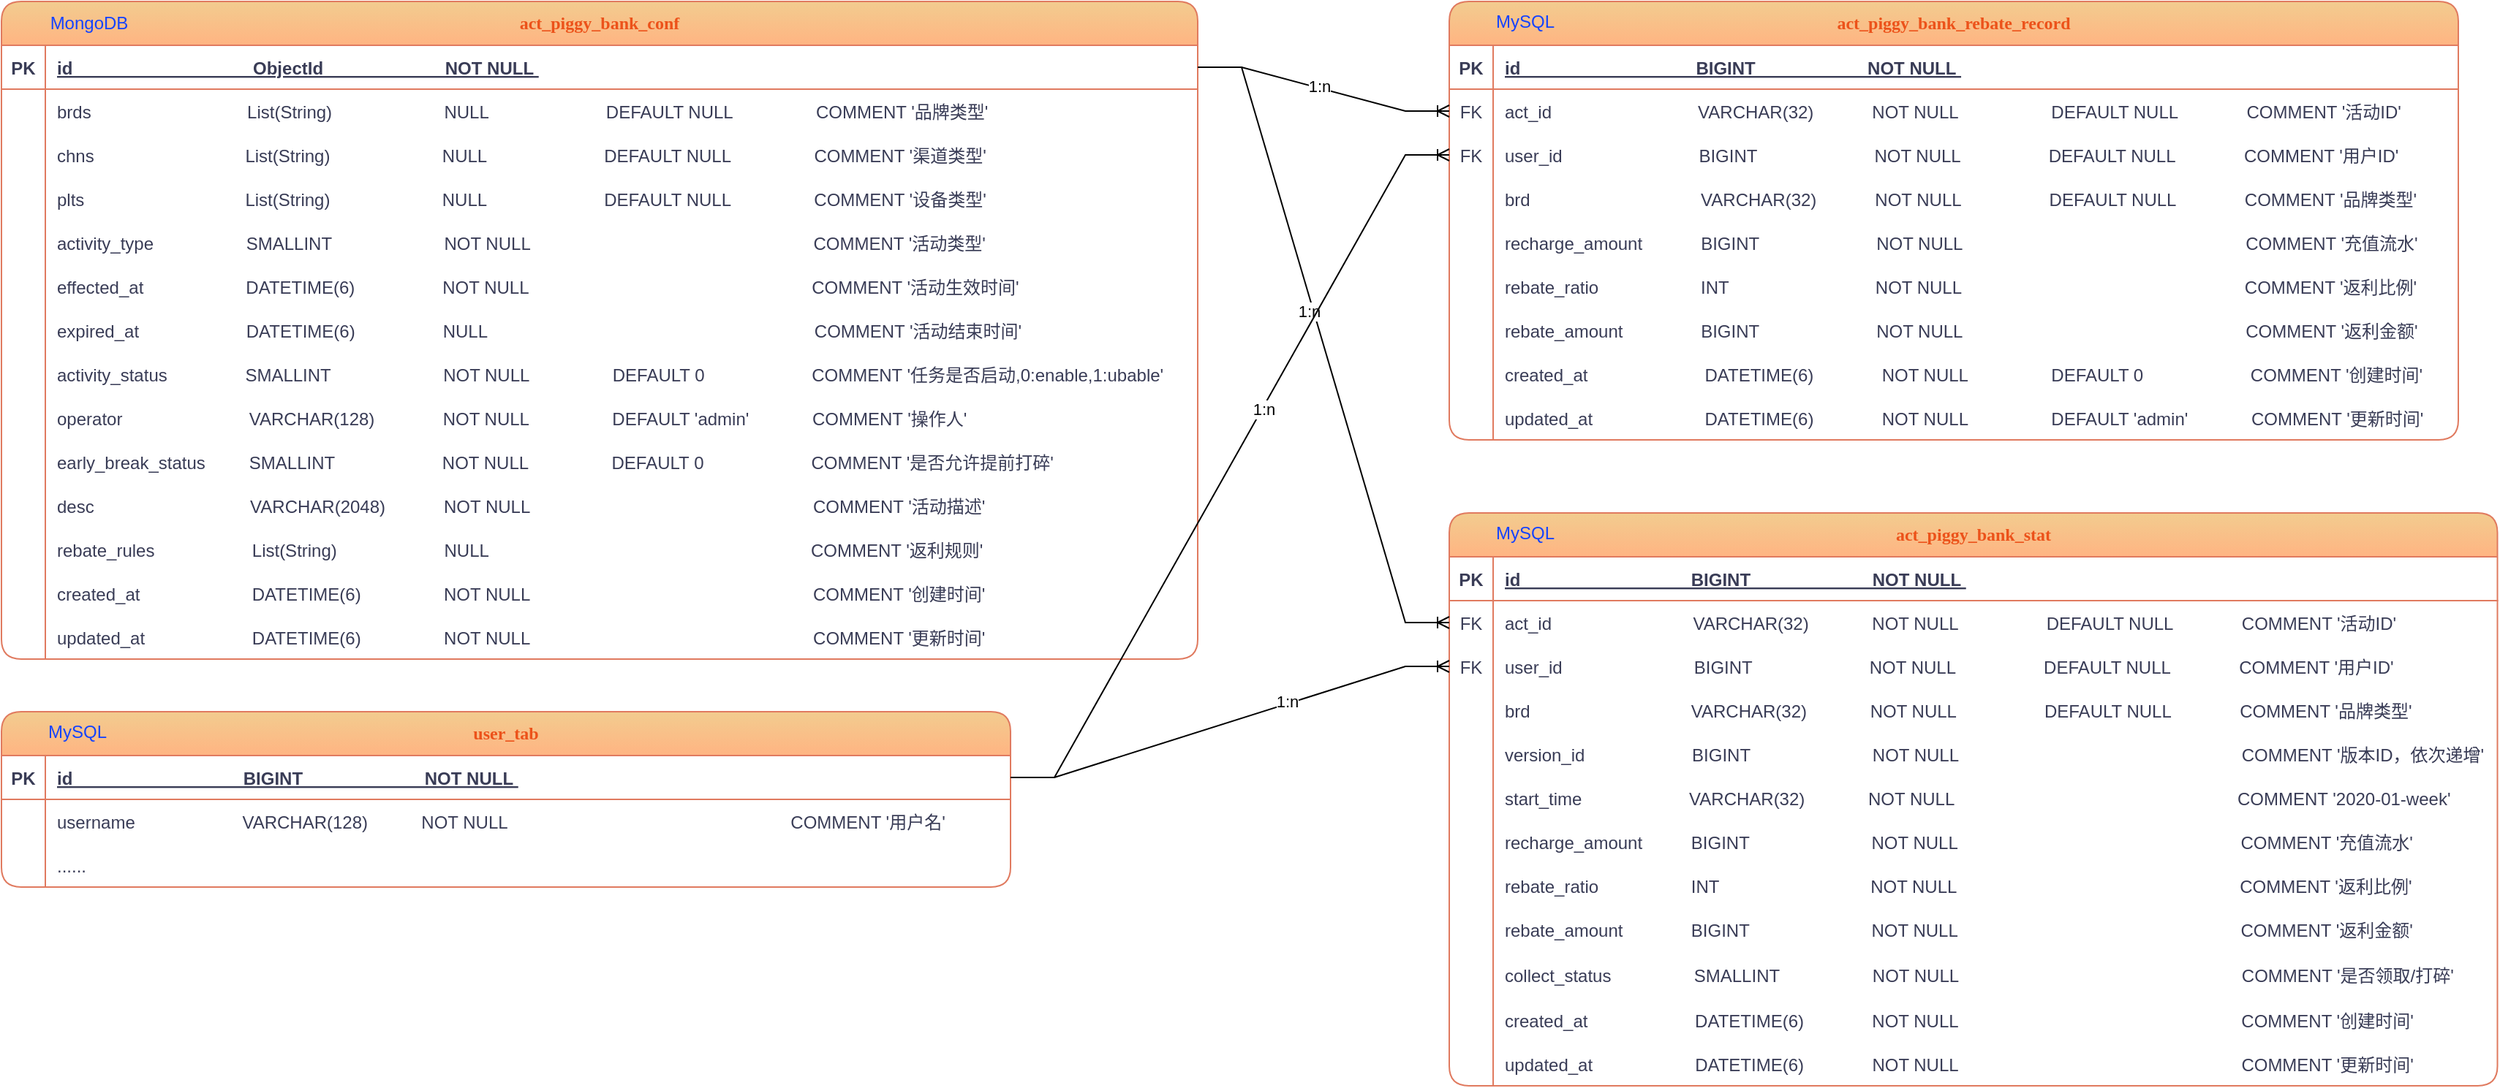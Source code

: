 <mxfile version="20.8.24" type="github">
  <diagram id="R2lEEEUBdFMjLlhIrx00" name="存钱罐">
    <mxGraphModel dx="2239" dy="830" grid="0" gridSize="10" guides="1" tooltips="1" connect="1" arrows="1" fold="1" page="0" pageScale="1" pageWidth="850" pageHeight="1100" background="none" math="0" shadow="0" extFonts="Permanent Marker^https://fonts.googleapis.com/css?family=Permanent+Marker">
      <root>
        <mxCell id="0" />
        <mxCell id="1" parent="0" />
        <mxCell id="SjY3Bs3HchpYrkcp5Yg5-16" value="" style="shape=partialRectangle;overflow=hidden;connectable=0;fillColor=none;top=0;left=0;bottom=0;right=0;rounded=1;labelBackgroundColor=none;strokeColor=#E07A5F;fontColor=#393C56;" parent="1" vertex="1">
          <mxGeometry x="533" y="190" width="30" height="30" as="geometry">
            <mxRectangle width="30" height="30" as="alternateBounds" />
          </mxGeometry>
        </mxCell>
        <mxCell id="SjY3Bs3HchpYrkcp5Yg5-17" value="" style="shape=partialRectangle;overflow=hidden;connectable=0;fillColor=none;top=0;left=0;bottom=0;right=0;rounded=1;labelBackgroundColor=none;strokeColor=#E07A5F;fontColor=#393C56;" parent="1" vertex="1">
          <mxGeometry x="533" y="220" width="30" height="30" as="geometry">
            <mxRectangle width="30" height="30" as="alternateBounds" />
          </mxGeometry>
        </mxCell>
        <mxCell id="SjY3Bs3HchpYrkcp5Yg5-18" value="" style="shape=partialRectangle;overflow=hidden;connectable=0;fillColor=none;top=0;left=0;bottom=0;right=0;rounded=1;labelBackgroundColor=none;strokeColor=#E07A5F;fontColor=#393C56;" parent="1" vertex="1">
          <mxGeometry x="533" y="250" width="30" height="30" as="geometry">
            <mxRectangle width="30" height="30" as="alternateBounds" />
          </mxGeometry>
        </mxCell>
        <mxCell id="SjY3Bs3HchpYrkcp5Yg5-19" value="" style="shape=partialRectangle;overflow=hidden;connectable=0;fillColor=none;top=0;left=0;bottom=0;right=0;rounded=1;labelBackgroundColor=none;strokeColor=#E07A5F;fontColor=#393C56;" parent="1" vertex="1">
          <mxGeometry x="533" y="280" width="30" height="30" as="geometry">
            <mxRectangle width="30" height="30" as="alternateBounds" />
          </mxGeometry>
        </mxCell>
        <mxCell id="SjY3Bs3HchpYrkcp5Yg5-20" value="" style="shape=partialRectangle;overflow=hidden;connectable=0;fillColor=none;top=0;left=0;bottom=0;right=0;rounded=1;labelBackgroundColor=none;strokeColor=#E07A5F;fontColor=#393C56;" parent="1" vertex="1">
          <mxGeometry x="533" y="310" width="30" height="30" as="geometry">
            <mxRectangle width="30" height="30" as="alternateBounds" />
          </mxGeometry>
        </mxCell>
        <mxCell id="SjY3Bs3HchpYrkcp5Yg5-22" value="act_piggy_bank_conf" style="shape=table;startSize=30;container=1;collapsible=1;childLayout=tableLayout;fixedRows=1;rowLines=0;fontStyle=1;align=center;resizeLast=1;fontColor=#EC521A;whiteSpace=wrap;swimlaneFillColor=default;labelBorderColor=none;labelBackgroundColor=none;rounded=1;fontFamily=Lucida Console;fillColor=#F2CC8F;shadow=0;strokeColor=#E07A5F;gradientColor=#FFB482;" parent="1" vertex="1">
          <mxGeometry x="-90" y="120" width="818" height="450" as="geometry" />
        </mxCell>
        <mxCell id="SjY3Bs3HchpYrkcp5Yg5-23" value="" style="shape=partialRectangle;collapsible=0;dropTarget=0;pointerEvents=0;fillColor=none;points=[[0,0.5],[1,0.5]];portConstraint=eastwest;top=0;left=0;right=0;bottom=1;rounded=1;labelBackgroundColor=none;strokeColor=#E07A5F;fontColor=#393C56;" parent="SjY3Bs3HchpYrkcp5Yg5-22" vertex="1">
          <mxGeometry y="30" width="818" height="30" as="geometry" />
        </mxCell>
        <mxCell id="SjY3Bs3HchpYrkcp5Yg5-24" value="PK" style="shape=partialRectangle;overflow=hidden;connectable=0;fillColor=none;top=0;left=0;bottom=0;right=0;fontStyle=1;rounded=1;labelBackgroundColor=none;strokeColor=#E07A5F;fontColor=#393C56;" parent="SjY3Bs3HchpYrkcp5Yg5-23" vertex="1">
          <mxGeometry width="30" height="30" as="geometry">
            <mxRectangle width="30" height="30" as="alternateBounds" />
          </mxGeometry>
        </mxCell>
        <mxCell id="SjY3Bs3HchpYrkcp5Yg5-25" value="id                                     ObjectId                         NOT NULL " style="shape=partialRectangle;overflow=hidden;connectable=0;fillColor=none;top=0;left=0;bottom=0;right=0;align=left;spacingLeft=6;fontStyle=5;fontColor=#393C56;labelBackgroundColor=none;rounded=1;strokeColor=#E07A5F;" parent="SjY3Bs3HchpYrkcp5Yg5-23" vertex="1">
          <mxGeometry x="30" width="788" height="30" as="geometry">
            <mxRectangle width="788" height="30" as="alternateBounds" />
          </mxGeometry>
        </mxCell>
        <mxCell id="SjY3Bs3HchpYrkcp5Yg5-26" value="" style="shape=partialRectangle;collapsible=0;dropTarget=0;pointerEvents=0;fillColor=none;points=[[0,0.5],[1,0.5]];portConstraint=eastwest;top=0;left=0;right=0;bottom=0;rounded=1;labelBackgroundColor=none;strokeColor=#E07A5F;fontColor=#393C56;" parent="SjY3Bs3HchpYrkcp5Yg5-22" vertex="1">
          <mxGeometry y="60" width="818" height="30" as="geometry" />
        </mxCell>
        <mxCell id="SjY3Bs3HchpYrkcp5Yg5-27" value="" style="shape=partialRectangle;overflow=hidden;connectable=0;fillColor=none;top=0;left=0;bottom=0;right=0;rounded=1;labelBackgroundColor=none;strokeColor=#E07A5F;fontColor=#393C56;" parent="SjY3Bs3HchpYrkcp5Yg5-26" vertex="1">
          <mxGeometry width="30" height="30" as="geometry">
            <mxRectangle width="30" height="30" as="alternateBounds" />
          </mxGeometry>
        </mxCell>
        <mxCell id="SjY3Bs3HchpYrkcp5Yg5-28" value="brds                                List(String)                       NULL                        DEFAULT NULL                 COMMENT &#39;品牌类型&#39;" style="shape=partialRectangle;overflow=hidden;connectable=0;fillColor=none;top=0;left=0;bottom=0;right=0;align=left;spacingLeft=6;strokeColor=#E07A5F;rounded=1;labelBackgroundColor=none;fontColor=#393C56;" parent="SjY3Bs3HchpYrkcp5Yg5-26" vertex="1">
          <mxGeometry x="30" width="788" height="30" as="geometry">
            <mxRectangle width="788" height="30" as="alternateBounds" />
          </mxGeometry>
        </mxCell>
        <mxCell id="SjY3Bs3HchpYrkcp5Yg5-29" value="" style="shape=partialRectangle;collapsible=0;dropTarget=0;pointerEvents=0;fillColor=none;points=[[0,0.5],[1,0.5]];portConstraint=eastwest;top=0;left=0;right=0;bottom=0;rounded=1;labelBackgroundColor=none;strokeColor=#E07A5F;fontColor=#393C56;" parent="SjY3Bs3HchpYrkcp5Yg5-22" vertex="1">
          <mxGeometry y="90" width="818" height="30" as="geometry" />
        </mxCell>
        <mxCell id="SjY3Bs3HchpYrkcp5Yg5-30" value="" style="shape=partialRectangle;overflow=hidden;connectable=0;fillColor=none;top=0;left=0;bottom=0;right=0;rounded=1;labelBackgroundColor=none;strokeColor=#E07A5F;fontColor=#393C56;" parent="SjY3Bs3HchpYrkcp5Yg5-29" vertex="1">
          <mxGeometry width="30" height="30" as="geometry">
            <mxRectangle width="30" height="30" as="alternateBounds" />
          </mxGeometry>
        </mxCell>
        <mxCell id="SjY3Bs3HchpYrkcp5Yg5-31" value="chns                               List(String)                       NULL                        DEFAULT NULL                 COMMENT &#39;渠道类型&#39;" style="shape=partialRectangle;overflow=hidden;connectable=0;fillColor=none;top=0;left=0;bottom=0;right=0;align=left;spacingLeft=6;strokeColor=#E07A5F;rounded=1;labelBackgroundColor=none;fontColor=#393C56;" parent="SjY3Bs3HchpYrkcp5Yg5-29" vertex="1">
          <mxGeometry x="30" width="788" height="30" as="geometry">
            <mxRectangle width="788" height="30" as="alternateBounds" />
          </mxGeometry>
        </mxCell>
        <mxCell id="SjY3Bs3HchpYrkcp5Yg5-32" value="" style="shape=partialRectangle;collapsible=0;dropTarget=0;pointerEvents=0;fillColor=none;points=[[0,0.5],[1,0.5]];portConstraint=eastwest;top=0;left=0;right=0;bottom=0;rounded=1;labelBackgroundColor=none;strokeColor=#E07A5F;fontColor=#393C56;" parent="SjY3Bs3HchpYrkcp5Yg5-22" vertex="1">
          <mxGeometry y="120" width="818" height="30" as="geometry" />
        </mxCell>
        <mxCell id="SjY3Bs3HchpYrkcp5Yg5-33" value="" style="shape=partialRectangle;overflow=hidden;connectable=0;fillColor=none;top=0;left=0;bottom=0;right=0;rounded=1;labelBackgroundColor=none;strokeColor=#E07A5F;fontColor=#393C56;" parent="SjY3Bs3HchpYrkcp5Yg5-32" vertex="1">
          <mxGeometry width="30" height="30" as="geometry">
            <mxRectangle width="30" height="30" as="alternateBounds" />
          </mxGeometry>
        </mxCell>
        <mxCell id="SjY3Bs3HchpYrkcp5Yg5-34" value="plts                                 List(String)                       NULL                        DEFAULT NULL                 COMMENT &#39;设备类型&#39;" style="shape=partialRectangle;overflow=hidden;connectable=0;fillColor=none;top=0;left=0;bottom=0;right=0;align=left;spacingLeft=6;strokeColor=#E07A5F;rounded=1;labelBackgroundColor=none;fontColor=#393C56;" parent="SjY3Bs3HchpYrkcp5Yg5-32" vertex="1">
          <mxGeometry x="30" width="788" height="30" as="geometry">
            <mxRectangle width="788" height="30" as="alternateBounds" />
          </mxGeometry>
        </mxCell>
        <mxCell id="SjY3Bs3HchpYrkcp5Yg5-35" value="" style="shape=partialRectangle;collapsible=0;dropTarget=0;pointerEvents=0;fillColor=none;points=[[0,0.5],[1,0.5]];portConstraint=eastwest;top=0;left=0;right=0;bottom=0;rounded=1;labelBackgroundColor=none;strokeColor=#E07A5F;fontColor=#393C56;" parent="SjY3Bs3HchpYrkcp5Yg5-22" vertex="1">
          <mxGeometry y="150" width="818" height="30" as="geometry" />
        </mxCell>
        <mxCell id="SjY3Bs3HchpYrkcp5Yg5-36" value="" style="shape=partialRectangle;overflow=hidden;connectable=0;fillColor=none;top=0;left=0;bottom=0;right=0;rounded=1;labelBackgroundColor=none;strokeColor=#E07A5F;fontColor=#393C56;" parent="SjY3Bs3HchpYrkcp5Yg5-35" vertex="1">
          <mxGeometry width="30" height="30" as="geometry">
            <mxRectangle width="30" height="30" as="alternateBounds" />
          </mxGeometry>
        </mxCell>
        <mxCell id="SjY3Bs3HchpYrkcp5Yg5-37" value="activity_type                   SMALLINT                       NOT NULL                                                          COMMENT &#39;活动类型&#39;" style="shape=partialRectangle;overflow=hidden;connectable=0;fillColor=none;top=0;left=0;bottom=0;right=0;align=left;spacingLeft=6;strokeColor=#E07A5F;rounded=1;labelBackgroundColor=none;fontColor=#393C56;" parent="SjY3Bs3HchpYrkcp5Yg5-35" vertex="1">
          <mxGeometry x="30" width="788" height="30" as="geometry">
            <mxRectangle width="788" height="30" as="alternateBounds" />
          </mxGeometry>
        </mxCell>
        <mxCell id="SjY3Bs3HchpYrkcp5Yg5-38" value="" style="shape=partialRectangle;collapsible=0;dropTarget=0;pointerEvents=0;fillColor=none;points=[[0,0.5],[1,0.5]];portConstraint=eastwest;top=0;left=0;right=0;bottom=0;rounded=1;labelBackgroundColor=none;strokeColor=#E07A5F;fontColor=#393C56;" parent="SjY3Bs3HchpYrkcp5Yg5-22" vertex="1">
          <mxGeometry y="180" width="818" height="30" as="geometry" />
        </mxCell>
        <mxCell id="SjY3Bs3HchpYrkcp5Yg5-39" value="" style="shape=partialRectangle;overflow=hidden;connectable=0;fillColor=none;top=0;left=0;bottom=0;right=0;rounded=1;labelBackgroundColor=none;strokeColor=#E07A5F;fontColor=#393C56;" parent="SjY3Bs3HchpYrkcp5Yg5-38" vertex="1">
          <mxGeometry width="30" height="30" as="geometry">
            <mxRectangle width="30" height="30" as="alternateBounds" />
          </mxGeometry>
        </mxCell>
        <mxCell id="SjY3Bs3HchpYrkcp5Yg5-40" value="effected_at                     DATETIME(6)                  NOT NULL                                                          COMMENT &#39;活动生效时间&#39;" style="shape=partialRectangle;overflow=hidden;connectable=0;fillColor=none;top=0;left=0;bottom=0;right=0;align=left;spacingLeft=6;strokeColor=#E07A5F;rounded=1;labelBackgroundColor=none;fontColor=#393C56;" parent="SjY3Bs3HchpYrkcp5Yg5-38" vertex="1">
          <mxGeometry x="30" width="788" height="30" as="geometry">
            <mxRectangle width="788" height="30" as="alternateBounds" />
          </mxGeometry>
        </mxCell>
        <mxCell id="SjY3Bs3HchpYrkcp5Yg5-41" value="" style="shape=partialRectangle;collapsible=0;dropTarget=0;pointerEvents=0;fillColor=none;points=[[0,0.5],[1,0.5]];portConstraint=eastwest;top=0;left=0;right=0;bottom=0;rounded=1;labelBackgroundColor=none;strokeColor=#E07A5F;fontColor=#393C56;" parent="SjY3Bs3HchpYrkcp5Yg5-22" vertex="1">
          <mxGeometry y="210" width="818" height="30" as="geometry" />
        </mxCell>
        <mxCell id="SjY3Bs3HchpYrkcp5Yg5-42" value="" style="shape=partialRectangle;overflow=hidden;connectable=0;fillColor=none;top=0;left=0;bottom=0;right=0;rounded=1;labelBackgroundColor=none;strokeColor=#E07A5F;fontColor=#393C56;" parent="SjY3Bs3HchpYrkcp5Yg5-41" vertex="1">
          <mxGeometry width="30" height="30" as="geometry">
            <mxRectangle width="30" height="30" as="alternateBounds" />
          </mxGeometry>
        </mxCell>
        <mxCell id="SjY3Bs3HchpYrkcp5Yg5-43" value="expired_at                      DATETIME(6)                  NULL                                                                   COMMENT &#39;活动结束时间&#39;" style="shape=partialRectangle;overflow=hidden;connectable=0;fillColor=none;top=0;left=0;bottom=0;right=0;align=left;spacingLeft=6;strokeColor=#E07A5F;rounded=1;labelBackgroundColor=none;fontColor=#393C56;" parent="SjY3Bs3HchpYrkcp5Yg5-41" vertex="1">
          <mxGeometry x="30" width="788" height="30" as="geometry">
            <mxRectangle width="788" height="30" as="alternateBounds" />
          </mxGeometry>
        </mxCell>
        <mxCell id="SjY3Bs3HchpYrkcp5Yg5-44" value="" style="shape=partialRectangle;collapsible=0;dropTarget=0;pointerEvents=0;fillColor=none;points=[[0,0.5],[1,0.5]];portConstraint=eastwest;top=0;left=0;right=0;bottom=0;rounded=1;labelBackgroundColor=none;strokeColor=#E07A5F;fontColor=#393C56;" parent="SjY3Bs3HchpYrkcp5Yg5-22" vertex="1">
          <mxGeometry y="240" width="818" height="30" as="geometry" />
        </mxCell>
        <mxCell id="SjY3Bs3HchpYrkcp5Yg5-45" value="" style="shape=partialRectangle;overflow=hidden;connectable=0;fillColor=none;top=0;left=0;bottom=0;right=0;fontColor=#393C56;rounded=1;labelBackgroundColor=none;strokeColor=#E07A5F;" parent="SjY3Bs3HchpYrkcp5Yg5-44" vertex="1">
          <mxGeometry width="30" height="30" as="geometry">
            <mxRectangle width="30" height="30" as="alternateBounds" />
          </mxGeometry>
        </mxCell>
        <mxCell id="SjY3Bs3HchpYrkcp5Yg5-46" value="activity_status                SMALLINT                       NOT NULL                 DEFAULT 0                      COMMENT &#39;任务是否启动,0:enable,1:ubable&#39;              " style="shape=partialRectangle;overflow=hidden;connectable=0;fillColor=none;top=0;left=0;bottom=0;right=0;align=left;spacingLeft=6;strokeColor=#E07A5F;rounded=1;labelBackgroundColor=none;fontColor=#393C56;" parent="SjY3Bs3HchpYrkcp5Yg5-44" vertex="1">
          <mxGeometry x="30" width="788" height="30" as="geometry">
            <mxRectangle width="788" height="30" as="alternateBounds" />
          </mxGeometry>
        </mxCell>
        <mxCell id="SjY3Bs3HchpYrkcp5Yg5-47" value="" style="shape=partialRectangle;collapsible=0;dropTarget=0;pointerEvents=0;fillColor=none;points=[[0,0.5],[1,0.5]];portConstraint=eastwest;top=0;left=0;right=0;bottom=0;rounded=1;labelBackgroundColor=none;strokeColor=#E07A5F;fontColor=#393C56;" parent="SjY3Bs3HchpYrkcp5Yg5-22" vertex="1">
          <mxGeometry y="270" width="818" height="30" as="geometry" />
        </mxCell>
        <mxCell id="SjY3Bs3HchpYrkcp5Yg5-48" value="" style="shape=partialRectangle;overflow=hidden;connectable=0;fillColor=none;top=0;left=0;bottom=0;right=0;rounded=1;labelBackgroundColor=none;strokeColor=#E07A5F;fontColor=#393C56;" parent="SjY3Bs3HchpYrkcp5Yg5-47" vertex="1">
          <mxGeometry width="30" height="30" as="geometry">
            <mxRectangle width="30" height="30" as="alternateBounds" />
          </mxGeometry>
        </mxCell>
        <mxCell id="SjY3Bs3HchpYrkcp5Yg5-49" value="operator                          VARCHAR(128)              NOT NULL                 DEFAULT &#39;admin&#39;             COMMENT &#39;操作人&#39;" style="shape=partialRectangle;overflow=hidden;connectable=0;fillColor=none;top=0;left=0;bottom=0;right=0;align=left;spacingLeft=6;strokeColor=#E07A5F;rounded=1;labelBackgroundColor=none;fontColor=#393C56;" parent="SjY3Bs3HchpYrkcp5Yg5-47" vertex="1">
          <mxGeometry x="30" width="788" height="30" as="geometry">
            <mxRectangle width="788" height="30" as="alternateBounds" />
          </mxGeometry>
        </mxCell>
        <mxCell id="SjY3Bs3HchpYrkcp5Yg5-50" value="" style="shape=partialRectangle;collapsible=0;dropTarget=0;pointerEvents=0;fillColor=none;points=[[0,0.5],[1,0.5]];portConstraint=eastwest;top=0;left=0;right=0;bottom=0;rounded=1;labelBackgroundColor=none;strokeColor=#E07A5F;fontColor=#393C56;" parent="SjY3Bs3HchpYrkcp5Yg5-22" vertex="1">
          <mxGeometry y="300" width="818" height="30" as="geometry" />
        </mxCell>
        <mxCell id="SjY3Bs3HchpYrkcp5Yg5-51" value="" style="shape=partialRectangle;overflow=hidden;connectable=0;fillColor=none;top=0;left=0;bottom=0;right=0;rounded=1;labelBackgroundColor=none;strokeColor=#E07A5F;fontColor=#393C56;" parent="SjY3Bs3HchpYrkcp5Yg5-50" vertex="1">
          <mxGeometry width="30" height="30" as="geometry">
            <mxRectangle width="30" height="30" as="alternateBounds" />
          </mxGeometry>
        </mxCell>
        <mxCell id="SjY3Bs3HchpYrkcp5Yg5-52" value="early_break_status         SMALLINT                      NOT NULL                 DEFAULT 0                      COMMENT &#39;是否允许提前打碎&#39;" style="shape=partialRectangle;overflow=hidden;connectable=0;fillColor=none;top=0;left=0;bottom=0;right=0;align=left;spacingLeft=6;strokeColor=#E07A5F;labelBackgroundColor=none;rounded=1;fontColor=#393C56;" parent="SjY3Bs3HchpYrkcp5Yg5-50" vertex="1">
          <mxGeometry x="30" width="788" height="30" as="geometry">
            <mxRectangle width="788" height="30" as="alternateBounds" />
          </mxGeometry>
        </mxCell>
        <mxCell id="SjY3Bs3HchpYrkcp5Yg5-53" value="" style="shape=partialRectangle;collapsible=0;dropTarget=0;pointerEvents=0;fillColor=none;points=[[0,0.5],[1,0.5]];portConstraint=eastwest;top=0;left=0;right=0;bottom=0;rounded=1;labelBackgroundColor=none;strokeColor=#E07A5F;fontColor=#393C56;" parent="SjY3Bs3HchpYrkcp5Yg5-22" vertex="1">
          <mxGeometry y="330" width="818" height="30" as="geometry" />
        </mxCell>
        <mxCell id="SjY3Bs3HchpYrkcp5Yg5-54" value="" style="shape=partialRectangle;overflow=hidden;connectable=0;fillColor=none;top=0;left=0;bottom=0;right=0;rounded=1;labelBackgroundColor=none;strokeColor=#E07A5F;fontColor=#393C56;" parent="SjY3Bs3HchpYrkcp5Yg5-53" vertex="1">
          <mxGeometry width="30" height="30" as="geometry">
            <mxRectangle width="30" height="30" as="alternateBounds" />
          </mxGeometry>
        </mxCell>
        <mxCell id="SjY3Bs3HchpYrkcp5Yg5-55" value="desc                                VARCHAR(2048)            NOT NULL                                                          COMMENT &#39;活动描述&#39;" style="shape=partialRectangle;overflow=hidden;connectable=0;fillColor=none;top=0;left=0;bottom=0;right=0;align=left;spacingLeft=6;strokeColor=#E07A5F;rounded=1;labelBackgroundColor=none;fontColor=#393C56;" parent="SjY3Bs3HchpYrkcp5Yg5-53" vertex="1">
          <mxGeometry x="30" width="788" height="30" as="geometry">
            <mxRectangle width="788" height="30" as="alternateBounds" />
          </mxGeometry>
        </mxCell>
        <mxCell id="SjY3Bs3HchpYrkcp5Yg5-56" value="" style="shape=partialRectangle;collapsible=0;dropTarget=0;pointerEvents=0;fillColor=none;points=[[0,0.5],[1,0.5]];portConstraint=eastwest;top=0;left=0;right=0;bottom=0;rounded=1;labelBackgroundColor=none;strokeColor=#E07A5F;fontColor=#393C56;" parent="SjY3Bs3HchpYrkcp5Yg5-22" vertex="1">
          <mxGeometry y="360" width="818" height="30" as="geometry" />
        </mxCell>
        <mxCell id="SjY3Bs3HchpYrkcp5Yg5-57" value="" style="shape=partialRectangle;overflow=hidden;connectable=0;fillColor=none;top=0;left=0;bottom=0;right=0;rounded=1;labelBackgroundColor=none;strokeColor=#E07A5F;fontColor=#393C56;" parent="SjY3Bs3HchpYrkcp5Yg5-56" vertex="1">
          <mxGeometry width="30" height="30" as="geometry">
            <mxRectangle width="30" height="30" as="alternateBounds" />
          </mxGeometry>
        </mxCell>
        <mxCell id="SjY3Bs3HchpYrkcp5Yg5-58" value="rebate_rules                    List(String)                      NULL                                                                  COMMENT &#39;返利规则&#39;" style="shape=partialRectangle;overflow=hidden;connectable=0;fillColor=none;top=0;left=0;bottom=0;right=0;align=left;spacingLeft=6;strokeColor=#E07A5F;rounded=1;labelBackgroundColor=none;fontColor=#393C56;" parent="SjY3Bs3HchpYrkcp5Yg5-56" vertex="1">
          <mxGeometry x="30" width="788" height="30" as="geometry">
            <mxRectangle width="788" height="30" as="alternateBounds" />
          </mxGeometry>
        </mxCell>
        <mxCell id="SjY3Bs3HchpYrkcp5Yg5-59" value="" style="shape=partialRectangle;collapsible=0;dropTarget=0;pointerEvents=0;fillColor=none;points=[[0,0.5],[1,0.5]];portConstraint=eastwest;top=0;left=0;right=0;bottom=0;rounded=1;labelBackgroundColor=none;strokeColor=#E07A5F;fontColor=#393C56;" parent="SjY3Bs3HchpYrkcp5Yg5-22" vertex="1">
          <mxGeometry y="390" width="818" height="30" as="geometry" />
        </mxCell>
        <mxCell id="SjY3Bs3HchpYrkcp5Yg5-60" value="" style="shape=partialRectangle;overflow=hidden;connectable=0;fillColor=none;top=0;left=0;bottom=0;right=0;labelBackgroundColor=none;rounded=1;strokeColor=#E07A5F;fontColor=#393C56;" parent="SjY3Bs3HchpYrkcp5Yg5-59" vertex="1">
          <mxGeometry width="30" height="30" as="geometry">
            <mxRectangle width="30" height="30" as="alternateBounds" />
          </mxGeometry>
        </mxCell>
        <mxCell id="SjY3Bs3HchpYrkcp5Yg5-61" value="created_at                       DATETIME(6)                 NOT NULL                                                          COMMENT &#39;创建时间&#39;" style="shape=partialRectangle;overflow=hidden;connectable=0;fillColor=none;top=0;left=0;bottom=0;right=0;align=left;spacingLeft=6;strokeColor=#E07A5F;rounded=1;labelBackgroundColor=none;fontColor=#393C56;" parent="SjY3Bs3HchpYrkcp5Yg5-59" vertex="1">
          <mxGeometry x="30" width="788" height="30" as="geometry">
            <mxRectangle width="788" height="30" as="alternateBounds" />
          </mxGeometry>
        </mxCell>
        <mxCell id="SjY3Bs3HchpYrkcp5Yg5-62" value="" style="shape=partialRectangle;collapsible=0;dropTarget=0;pointerEvents=0;fillColor=none;points=[[0,0.5],[1,0.5]];portConstraint=eastwest;top=0;left=0;right=0;bottom=0;rounded=1;labelBackgroundColor=none;strokeColor=#E07A5F;fontColor=#393C56;" parent="SjY3Bs3HchpYrkcp5Yg5-22" vertex="1">
          <mxGeometry y="420" width="818" height="30" as="geometry" />
        </mxCell>
        <mxCell id="SjY3Bs3HchpYrkcp5Yg5-63" value="" style="shape=partialRectangle;overflow=hidden;connectable=0;fillColor=none;top=0;left=0;bottom=0;right=0;rounded=1;labelBackgroundColor=none;strokeColor=#E07A5F;fontColor=#393C56;" parent="SjY3Bs3HchpYrkcp5Yg5-62" vertex="1">
          <mxGeometry width="30" height="30" as="geometry">
            <mxRectangle width="30" height="30" as="alternateBounds" />
          </mxGeometry>
        </mxCell>
        <mxCell id="SjY3Bs3HchpYrkcp5Yg5-64" value="updated_at                      DATETIME(6)                 NOT NULL                                                          COMMENT &#39;更新时间&#39;" style="shape=partialRectangle;overflow=hidden;connectable=0;fillColor=none;top=0;left=0;bottom=0;right=0;align=left;spacingLeft=6;strokeColor=#E07A5F;rounded=1;labelBackgroundColor=none;fontColor=#393C56;" parent="SjY3Bs3HchpYrkcp5Yg5-62" vertex="1">
          <mxGeometry x="30" width="788" height="30" as="geometry">
            <mxRectangle width="788" height="30" as="alternateBounds" />
          </mxGeometry>
        </mxCell>
        <mxCell id="SjY3Bs3HchpYrkcp5Yg5-69" value="act_piggy_bank_rebate_record" style="shape=table;startSize=30;container=1;collapsible=1;childLayout=tableLayout;fixedRows=1;rowLines=0;fontStyle=1;align=center;resizeLast=1;fontColor=#EC521A;whiteSpace=wrap;swimlaneFillColor=default;labelBorderColor=none;labelBackgroundColor=none;rounded=1;fontFamily=Lucida Console;fillColor=#F2CC8F;shadow=0;strokeColor=#E07A5F;gradientColor=#FFB482;" parent="1" vertex="1">
          <mxGeometry x="900" y="120" width="690" height="300" as="geometry" />
        </mxCell>
        <mxCell id="SjY3Bs3HchpYrkcp5Yg5-70" value="" style="shape=partialRectangle;collapsible=0;dropTarget=0;pointerEvents=0;fillColor=none;points=[[0,0.5],[1,0.5]];portConstraint=eastwest;top=0;left=0;right=0;bottom=1;rounded=1;labelBackgroundColor=none;strokeColor=#E07A5F;fontColor=#393C56;" parent="SjY3Bs3HchpYrkcp5Yg5-69" vertex="1">
          <mxGeometry y="30" width="690" height="30" as="geometry" />
        </mxCell>
        <mxCell id="SjY3Bs3HchpYrkcp5Yg5-71" value="PK" style="shape=partialRectangle;overflow=hidden;connectable=0;fillColor=none;top=0;left=0;bottom=0;right=0;fontStyle=1;rounded=1;labelBackgroundColor=none;strokeColor=#E07A5F;fontColor=#393C56;" parent="SjY3Bs3HchpYrkcp5Yg5-70" vertex="1">
          <mxGeometry width="30" height="30" as="geometry">
            <mxRectangle width="30" height="30" as="alternateBounds" />
          </mxGeometry>
        </mxCell>
        <mxCell id="SjY3Bs3HchpYrkcp5Yg5-72" value="id                                    BIGINT                       NOT NULL " style="shape=partialRectangle;overflow=hidden;connectable=0;fillColor=none;top=0;left=0;bottom=0;right=0;align=left;spacingLeft=6;fontStyle=5;fontColor=#393C56;labelBackgroundColor=none;rounded=1;strokeColor=#E07A5F;" parent="SjY3Bs3HchpYrkcp5Yg5-70" vertex="1">
          <mxGeometry x="30" width="660" height="30" as="geometry">
            <mxRectangle width="660" height="30" as="alternateBounds" />
          </mxGeometry>
        </mxCell>
        <mxCell id="SjY3Bs3HchpYrkcp5Yg5-73" value="" style="shape=partialRectangle;collapsible=0;dropTarget=0;pointerEvents=0;fillColor=none;points=[[0,0.5],[1,0.5]];portConstraint=eastwest;top=0;left=0;right=0;bottom=0;rounded=1;labelBackgroundColor=none;strokeColor=#E07A5F;fontColor=#393C56;" parent="SjY3Bs3HchpYrkcp5Yg5-69" vertex="1">
          <mxGeometry y="60" width="690" height="30" as="geometry" />
        </mxCell>
        <mxCell id="SjY3Bs3HchpYrkcp5Yg5-74" value="FK" style="shape=partialRectangle;overflow=hidden;connectable=0;fillColor=none;top=0;left=0;bottom=0;right=0;rounded=1;labelBackgroundColor=none;strokeColor=#E07A5F;fontColor=#393C56;" parent="SjY3Bs3HchpYrkcp5Yg5-73" vertex="1">
          <mxGeometry width="30" height="30" as="geometry">
            <mxRectangle width="30" height="30" as="alternateBounds" />
          </mxGeometry>
        </mxCell>
        <mxCell id="SjY3Bs3HchpYrkcp5Yg5-75" value="act_id                              VARCHAR(32)            NOT NULL                   DEFAULT NULL              COMMENT &#39;活动ID&#39;" style="shape=partialRectangle;overflow=hidden;connectable=0;fillColor=none;top=0;left=0;bottom=0;right=0;align=left;spacingLeft=6;strokeColor=#E07A5F;rounded=1;labelBackgroundColor=none;fontColor=#393C56;" parent="SjY3Bs3HchpYrkcp5Yg5-73" vertex="1">
          <mxGeometry x="30" width="660" height="30" as="geometry">
            <mxRectangle width="660" height="30" as="alternateBounds" />
          </mxGeometry>
        </mxCell>
        <mxCell id="SjY3Bs3HchpYrkcp5Yg5-76" value="" style="shape=partialRectangle;collapsible=0;dropTarget=0;pointerEvents=0;fillColor=none;points=[[0,0.5],[1,0.5]];portConstraint=eastwest;top=0;left=0;right=0;bottom=0;rounded=1;labelBackgroundColor=none;strokeColor=#E07A5F;fontColor=#393C56;" parent="SjY3Bs3HchpYrkcp5Yg5-69" vertex="1">
          <mxGeometry y="90" width="690" height="30" as="geometry" />
        </mxCell>
        <mxCell id="SjY3Bs3HchpYrkcp5Yg5-77" value="FK" style="shape=partialRectangle;overflow=hidden;connectable=0;fillColor=none;top=0;left=0;bottom=0;right=0;rounded=1;labelBackgroundColor=none;strokeColor=#E07A5F;fontColor=#393C56;" parent="SjY3Bs3HchpYrkcp5Yg5-76" vertex="1">
          <mxGeometry width="30" height="30" as="geometry">
            <mxRectangle width="30" height="30" as="alternateBounds" />
          </mxGeometry>
        </mxCell>
        <mxCell id="SjY3Bs3HchpYrkcp5Yg5-78" value="user_id                            BIGINT                        NOT NULL                  DEFAULT NULL              COMMENT &#39;用户ID&#39;" style="shape=partialRectangle;overflow=hidden;connectable=0;fillColor=none;top=0;left=0;bottom=0;right=0;align=left;spacingLeft=6;strokeColor=#E07A5F;rounded=1;labelBackgroundColor=none;fontColor=#393C56;" parent="SjY3Bs3HchpYrkcp5Yg5-76" vertex="1">
          <mxGeometry x="30" width="660" height="30" as="geometry">
            <mxRectangle width="660" height="30" as="alternateBounds" />
          </mxGeometry>
        </mxCell>
        <mxCell id="SjY3Bs3HchpYrkcp5Yg5-79" value="" style="shape=partialRectangle;collapsible=0;dropTarget=0;pointerEvents=0;fillColor=none;points=[[0,0.5],[1,0.5]];portConstraint=eastwest;top=0;left=0;right=0;bottom=0;rounded=1;labelBackgroundColor=none;strokeColor=#E07A5F;fontColor=#393C56;" parent="SjY3Bs3HchpYrkcp5Yg5-69" vertex="1">
          <mxGeometry y="120" width="690" height="30" as="geometry" />
        </mxCell>
        <mxCell id="SjY3Bs3HchpYrkcp5Yg5-80" value="" style="shape=partialRectangle;overflow=hidden;connectable=0;fillColor=none;top=0;left=0;bottom=0;right=0;rounded=1;labelBackgroundColor=none;strokeColor=#E07A5F;fontColor=#393C56;" parent="SjY3Bs3HchpYrkcp5Yg5-79" vertex="1">
          <mxGeometry width="30" height="30" as="geometry">
            <mxRectangle width="30" height="30" as="alternateBounds" />
          </mxGeometry>
        </mxCell>
        <mxCell id="SjY3Bs3HchpYrkcp5Yg5-81" value="brd                                   VARCHAR(32)            NOT NULL                  DEFAULT NULL              COMMENT &#39;品牌类型&#39;" style="shape=partialRectangle;overflow=hidden;connectable=0;fillColor=none;top=0;left=0;bottom=0;right=0;align=left;spacingLeft=6;strokeColor=#E07A5F;rounded=1;labelBackgroundColor=none;fontColor=#393C56;" parent="SjY3Bs3HchpYrkcp5Yg5-79" vertex="1">
          <mxGeometry x="30" width="660" height="30" as="geometry">
            <mxRectangle width="660" height="30" as="alternateBounds" />
          </mxGeometry>
        </mxCell>
        <mxCell id="SjY3Bs3HchpYrkcp5Yg5-82" value="" style="shape=partialRectangle;collapsible=0;dropTarget=0;pointerEvents=0;fillColor=none;points=[[0,0.5],[1,0.5]];portConstraint=eastwest;top=0;left=0;right=0;bottom=0;rounded=1;labelBackgroundColor=none;strokeColor=#E07A5F;fontColor=#393C56;" parent="SjY3Bs3HchpYrkcp5Yg5-69" vertex="1">
          <mxGeometry y="150" width="690" height="30" as="geometry" />
        </mxCell>
        <mxCell id="SjY3Bs3HchpYrkcp5Yg5-83" value="" style="shape=partialRectangle;overflow=hidden;connectable=0;fillColor=none;top=0;left=0;bottom=0;right=0;rounded=1;labelBackgroundColor=none;strokeColor=#E07A5F;fontColor=#393C56;" parent="SjY3Bs3HchpYrkcp5Yg5-82" vertex="1">
          <mxGeometry width="30" height="30" as="geometry">
            <mxRectangle width="30" height="30" as="alternateBounds" />
          </mxGeometry>
        </mxCell>
        <mxCell id="SjY3Bs3HchpYrkcp5Yg5-84" value="recharge_amount            BIGINT                        NOT NULL                                                          COMMENT &#39;充值流水&#39;" style="shape=partialRectangle;overflow=hidden;connectable=0;fillColor=none;top=0;left=0;bottom=0;right=0;align=left;spacingLeft=6;strokeColor=#E07A5F;rounded=1;labelBackgroundColor=none;fontColor=#393C56;" parent="SjY3Bs3HchpYrkcp5Yg5-82" vertex="1">
          <mxGeometry x="30" width="660" height="30" as="geometry">
            <mxRectangle width="660" height="30" as="alternateBounds" />
          </mxGeometry>
        </mxCell>
        <mxCell id="SjY3Bs3HchpYrkcp5Yg5-85" value="" style="shape=partialRectangle;collapsible=0;dropTarget=0;pointerEvents=0;fillColor=none;points=[[0,0.5],[1,0.5]];portConstraint=eastwest;top=0;left=0;right=0;bottom=0;rounded=1;labelBackgroundColor=none;strokeColor=#E07A5F;fontColor=#393C56;" parent="SjY3Bs3HchpYrkcp5Yg5-69" vertex="1">
          <mxGeometry y="180" width="690" height="30" as="geometry" />
        </mxCell>
        <mxCell id="SjY3Bs3HchpYrkcp5Yg5-86" value="" style="shape=partialRectangle;overflow=hidden;connectable=0;fillColor=none;top=0;left=0;bottom=0;right=0;rounded=1;labelBackgroundColor=none;strokeColor=#E07A5F;fontColor=#393C56;" parent="SjY3Bs3HchpYrkcp5Yg5-85" vertex="1">
          <mxGeometry width="30" height="30" as="geometry">
            <mxRectangle width="30" height="30" as="alternateBounds" />
          </mxGeometry>
        </mxCell>
        <mxCell id="SjY3Bs3HchpYrkcp5Yg5-87" value="rebate_ratio                     INT                              NOT NULL                                                          COMMENT &#39;返利比例&#39;" style="shape=partialRectangle;overflow=hidden;connectable=0;fillColor=none;top=0;left=0;bottom=0;right=0;align=left;spacingLeft=6;strokeColor=#E07A5F;rounded=1;labelBackgroundColor=none;fontColor=#393C56;" parent="SjY3Bs3HchpYrkcp5Yg5-85" vertex="1">
          <mxGeometry x="30" width="660" height="30" as="geometry">
            <mxRectangle width="660" height="30" as="alternateBounds" />
          </mxGeometry>
        </mxCell>
        <mxCell id="SjY3Bs3HchpYrkcp5Yg5-88" value="" style="shape=partialRectangle;collapsible=0;dropTarget=0;pointerEvents=0;fillColor=none;points=[[0,0.5],[1,0.5]];portConstraint=eastwest;top=0;left=0;right=0;bottom=0;rounded=1;labelBackgroundColor=none;strokeColor=#E07A5F;fontColor=#393C56;" parent="SjY3Bs3HchpYrkcp5Yg5-69" vertex="1">
          <mxGeometry y="210" width="690" height="30" as="geometry" />
        </mxCell>
        <mxCell id="SjY3Bs3HchpYrkcp5Yg5-89" value="" style="shape=partialRectangle;overflow=hidden;connectable=0;fillColor=none;top=0;left=0;bottom=0;right=0;rounded=1;labelBackgroundColor=none;strokeColor=#E07A5F;fontColor=#393C56;" parent="SjY3Bs3HchpYrkcp5Yg5-88" vertex="1">
          <mxGeometry width="30" height="30" as="geometry">
            <mxRectangle width="30" height="30" as="alternateBounds" />
          </mxGeometry>
        </mxCell>
        <mxCell id="SjY3Bs3HchpYrkcp5Yg5-90" value="rebate_amount                BIGINT                        NOT NULL                                                          COMMENT &#39;返利金额&#39;" style="shape=partialRectangle;overflow=hidden;connectable=0;fillColor=none;top=0;left=0;bottom=0;right=0;align=left;spacingLeft=6;strokeColor=#E07A5F;rounded=1;labelBackgroundColor=none;fontColor=#393C56;" parent="SjY3Bs3HchpYrkcp5Yg5-88" vertex="1">
          <mxGeometry x="30" width="660" height="30" as="geometry">
            <mxRectangle width="660" height="30" as="alternateBounds" />
          </mxGeometry>
        </mxCell>
        <mxCell id="SjY3Bs3HchpYrkcp5Yg5-91" value="" style="shape=partialRectangle;collapsible=0;dropTarget=0;pointerEvents=0;fillColor=none;points=[[0,0.5],[1,0.5]];portConstraint=eastwest;top=0;left=0;right=0;bottom=0;rounded=1;labelBackgroundColor=none;strokeColor=#E07A5F;fontColor=#393C56;" parent="SjY3Bs3HchpYrkcp5Yg5-69" vertex="1">
          <mxGeometry y="240" width="690" height="30" as="geometry" />
        </mxCell>
        <mxCell id="SjY3Bs3HchpYrkcp5Yg5-92" value="" style="shape=partialRectangle;overflow=hidden;connectable=0;fillColor=none;top=0;left=0;bottom=0;right=0;fontColor=#393C56;rounded=1;labelBackgroundColor=none;strokeColor=#E07A5F;" parent="SjY3Bs3HchpYrkcp5Yg5-91" vertex="1">
          <mxGeometry width="30" height="30" as="geometry">
            <mxRectangle width="30" height="30" as="alternateBounds" />
          </mxGeometry>
        </mxCell>
        <mxCell id="SjY3Bs3HchpYrkcp5Yg5-93" value="created_at                        DATETIME(6)              NOT NULL                 DEFAULT 0                      COMMENT &#39;创建时间&#39;              " style="shape=partialRectangle;overflow=hidden;connectable=0;fillColor=none;top=0;left=0;bottom=0;right=0;align=left;spacingLeft=6;strokeColor=#E07A5F;rounded=1;labelBackgroundColor=none;fontColor=#393C56;" parent="SjY3Bs3HchpYrkcp5Yg5-91" vertex="1">
          <mxGeometry x="30" width="660" height="30" as="geometry">
            <mxRectangle width="660" height="30" as="alternateBounds" />
          </mxGeometry>
        </mxCell>
        <mxCell id="SjY3Bs3HchpYrkcp5Yg5-94" value="" style="shape=partialRectangle;collapsible=0;dropTarget=0;pointerEvents=0;fillColor=none;points=[[0,0.5],[1,0.5]];portConstraint=eastwest;top=0;left=0;right=0;bottom=0;rounded=1;labelBackgroundColor=none;strokeColor=#E07A5F;fontColor=#393C56;" parent="SjY3Bs3HchpYrkcp5Yg5-69" vertex="1">
          <mxGeometry y="270" width="690" height="30" as="geometry" />
        </mxCell>
        <mxCell id="SjY3Bs3HchpYrkcp5Yg5-95" value="" style="shape=partialRectangle;overflow=hidden;connectable=0;fillColor=none;top=0;left=0;bottom=0;right=0;rounded=1;labelBackgroundColor=none;strokeColor=#E07A5F;fontColor=#393C56;" parent="SjY3Bs3HchpYrkcp5Yg5-94" vertex="1">
          <mxGeometry width="30" height="30" as="geometry">
            <mxRectangle width="30" height="30" as="alternateBounds" />
          </mxGeometry>
        </mxCell>
        <mxCell id="SjY3Bs3HchpYrkcp5Yg5-96" value="updated_at                       DATETIME(6)              NOT NULL                 DEFAULT &#39;admin&#39;             COMMENT &#39;更新时间&#39;" style="shape=partialRectangle;overflow=hidden;connectable=0;fillColor=none;top=0;left=0;bottom=0;right=0;align=left;spacingLeft=6;strokeColor=#E07A5F;rounded=1;labelBackgroundColor=none;fontColor=#393C56;" parent="SjY3Bs3HchpYrkcp5Yg5-94" vertex="1">
          <mxGeometry x="30" width="660" height="30" as="geometry">
            <mxRectangle width="660" height="30" as="alternateBounds" />
          </mxGeometry>
        </mxCell>
        <mxCell id="SjY3Bs3HchpYrkcp5Yg5-113" value="" style="edgeStyle=entityRelationEdgeStyle;fontSize=12;html=1;endArrow=ERoneToMany;rounded=0;exitX=1;exitY=0.5;exitDx=0;exitDy=0;" parent="1" source="SjY3Bs3HchpYrkcp5Yg5-23" target="SjY3Bs3HchpYrkcp5Yg5-73" edge="1">
          <mxGeometry width="100" height="100" relative="1" as="geometry">
            <mxPoint x="750" y="270" as="sourcePoint" />
            <mxPoint x="850" y="170" as="targetPoint" />
          </mxGeometry>
        </mxCell>
        <mxCell id="SjY3Bs3HchpYrkcp5Yg5-114" value="1:n" style="edgeLabel;html=1;align=center;verticalAlign=middle;resizable=0;points=[];" parent="SjY3Bs3HchpYrkcp5Yg5-113" vertex="1" connectable="0">
          <mxGeometry x="-0.039" y="1" relative="1" as="geometry">
            <mxPoint as="offset" />
          </mxGeometry>
        </mxCell>
        <mxCell id="SjY3Bs3HchpYrkcp5Yg5-115" value="act_piggy_bank_stat" style="shape=table;startSize=30;container=1;collapsible=1;childLayout=tableLayout;fixedRows=1;rowLines=0;fontStyle=1;align=center;resizeLast=1;fontColor=#EC521A;whiteSpace=wrap;swimlaneFillColor=default;labelBorderColor=none;labelBackgroundColor=none;rounded=1;fontFamily=Lucida Console;fillColor=#F2CC8F;shadow=0;strokeColor=#E07A5F;gradientColor=#FFB482;" parent="1" vertex="1">
          <mxGeometry x="900" y="470" width="716.75" height="392" as="geometry" />
        </mxCell>
        <mxCell id="SjY3Bs3HchpYrkcp5Yg5-116" value="" style="shape=partialRectangle;collapsible=0;dropTarget=0;pointerEvents=0;fillColor=none;points=[[0,0.5],[1,0.5]];portConstraint=eastwest;top=0;left=0;right=0;bottom=1;rounded=1;labelBackgroundColor=none;strokeColor=#E07A5F;fontColor=#393C56;" parent="SjY3Bs3HchpYrkcp5Yg5-115" vertex="1">
          <mxGeometry y="30" width="716.75" height="30" as="geometry" />
        </mxCell>
        <mxCell id="SjY3Bs3HchpYrkcp5Yg5-117" value="PK" style="shape=partialRectangle;overflow=hidden;connectable=0;fillColor=none;top=0;left=0;bottom=0;right=0;fontStyle=1;rounded=1;labelBackgroundColor=none;strokeColor=#E07A5F;fontColor=#393C56;" parent="SjY3Bs3HchpYrkcp5Yg5-116" vertex="1">
          <mxGeometry width="30" height="30" as="geometry">
            <mxRectangle width="30" height="30" as="alternateBounds" />
          </mxGeometry>
        </mxCell>
        <mxCell id="SjY3Bs3HchpYrkcp5Yg5-118" value="id                                   BIGINT                         NOT NULL " style="shape=partialRectangle;overflow=hidden;connectable=0;fillColor=none;top=0;left=0;bottom=0;right=0;align=left;spacingLeft=6;fontStyle=5;fontColor=#393C56;labelBackgroundColor=none;rounded=1;strokeColor=#E07A5F;" parent="SjY3Bs3HchpYrkcp5Yg5-116" vertex="1">
          <mxGeometry x="30" width="686.75" height="30" as="geometry">
            <mxRectangle width="686.75" height="30" as="alternateBounds" />
          </mxGeometry>
        </mxCell>
        <mxCell id="SjY3Bs3HchpYrkcp5Yg5-119" value="" style="shape=partialRectangle;collapsible=0;dropTarget=0;pointerEvents=0;fillColor=none;points=[[0,0.5],[1,0.5]];portConstraint=eastwest;top=0;left=0;right=0;bottom=0;rounded=1;labelBackgroundColor=none;strokeColor=#E07A5F;fontColor=#393C56;" parent="SjY3Bs3HchpYrkcp5Yg5-115" vertex="1">
          <mxGeometry y="60" width="716.75" height="30" as="geometry" />
        </mxCell>
        <mxCell id="SjY3Bs3HchpYrkcp5Yg5-120" value="FK" style="shape=partialRectangle;overflow=hidden;connectable=0;fillColor=none;top=0;left=0;bottom=0;right=0;rounded=1;labelBackgroundColor=none;strokeColor=#E07A5F;fontColor=#393C56;" parent="SjY3Bs3HchpYrkcp5Yg5-119" vertex="1">
          <mxGeometry width="30" height="30" as="geometry">
            <mxRectangle width="30" height="30" as="alternateBounds" />
          </mxGeometry>
        </mxCell>
        <mxCell id="SjY3Bs3HchpYrkcp5Yg5-121" value="act_id                             VARCHAR(32)             NOT NULL                  DEFAULT NULL              COMMENT &#39;活动ID&#39;" style="shape=partialRectangle;overflow=hidden;connectable=0;fillColor=none;top=0;left=0;bottom=0;right=0;align=left;spacingLeft=6;strokeColor=#E07A5F;rounded=1;labelBackgroundColor=none;fontColor=#393C56;" parent="SjY3Bs3HchpYrkcp5Yg5-119" vertex="1">
          <mxGeometry x="30" width="686.75" height="30" as="geometry">
            <mxRectangle width="686.75" height="30" as="alternateBounds" />
          </mxGeometry>
        </mxCell>
        <mxCell id="SjY3Bs3HchpYrkcp5Yg5-122" value="" style="shape=partialRectangle;collapsible=0;dropTarget=0;pointerEvents=0;fillColor=none;points=[[0,0.5],[1,0.5]];portConstraint=eastwest;top=0;left=0;right=0;bottom=0;rounded=1;labelBackgroundColor=none;strokeColor=#E07A5F;fontColor=#393C56;" parent="SjY3Bs3HchpYrkcp5Yg5-115" vertex="1">
          <mxGeometry y="90" width="716.75" height="30" as="geometry" />
        </mxCell>
        <mxCell id="SjY3Bs3HchpYrkcp5Yg5-123" value="FK" style="shape=partialRectangle;overflow=hidden;connectable=0;fillColor=none;top=0;left=0;bottom=0;right=0;rounded=1;labelBackgroundColor=none;strokeColor=#E07A5F;fontColor=#393C56;" parent="SjY3Bs3HchpYrkcp5Yg5-122" vertex="1">
          <mxGeometry width="30" height="30" as="geometry">
            <mxRectangle width="30" height="30" as="alternateBounds" />
          </mxGeometry>
        </mxCell>
        <mxCell id="SjY3Bs3HchpYrkcp5Yg5-124" value="user_id                           BIGINT                        NOT NULL                  DEFAULT NULL              COMMENT &#39;用户ID&#39;" style="shape=partialRectangle;overflow=hidden;connectable=0;fillColor=none;top=0;left=0;bottom=0;right=0;align=left;spacingLeft=6;strokeColor=#E07A5F;rounded=1;labelBackgroundColor=none;fontColor=#393C56;" parent="SjY3Bs3HchpYrkcp5Yg5-122" vertex="1">
          <mxGeometry x="30" width="686.75" height="30" as="geometry">
            <mxRectangle width="686.75" height="30" as="alternateBounds" />
          </mxGeometry>
        </mxCell>
        <mxCell id="SjY3Bs3HchpYrkcp5Yg5-125" value="" style="shape=partialRectangle;collapsible=0;dropTarget=0;pointerEvents=0;fillColor=none;points=[[0,0.5],[1,0.5]];portConstraint=eastwest;top=0;left=0;right=0;bottom=0;rounded=1;labelBackgroundColor=none;strokeColor=#E07A5F;fontColor=#393C56;" parent="SjY3Bs3HchpYrkcp5Yg5-115" vertex="1">
          <mxGeometry y="120" width="716.75" height="30" as="geometry" />
        </mxCell>
        <mxCell id="SjY3Bs3HchpYrkcp5Yg5-126" value="" style="shape=partialRectangle;overflow=hidden;connectable=0;fillColor=none;top=0;left=0;bottom=0;right=0;rounded=1;labelBackgroundColor=none;strokeColor=#E07A5F;fontColor=#393C56;" parent="SjY3Bs3HchpYrkcp5Yg5-125" vertex="1">
          <mxGeometry width="30" height="30" as="geometry">
            <mxRectangle width="30" height="30" as="alternateBounds" />
          </mxGeometry>
        </mxCell>
        <mxCell id="SjY3Bs3HchpYrkcp5Yg5-127" value="brd                                 VARCHAR(32)             NOT NULL                  DEFAULT NULL              COMMENT &#39;品牌类型&#39;" style="shape=partialRectangle;overflow=hidden;connectable=0;fillColor=none;top=0;left=0;bottom=0;right=0;align=left;spacingLeft=6;strokeColor=#E07A5F;rounded=1;labelBackgroundColor=none;fontColor=#393C56;" parent="SjY3Bs3HchpYrkcp5Yg5-125" vertex="1">
          <mxGeometry x="30" width="686.75" height="30" as="geometry">
            <mxRectangle width="686.75" height="30" as="alternateBounds" />
          </mxGeometry>
        </mxCell>
        <mxCell id="SjY3Bs3HchpYrkcp5Yg5-128" value="" style="shape=partialRectangle;collapsible=0;dropTarget=0;pointerEvents=0;fillColor=none;points=[[0,0.5],[1,0.5]];portConstraint=eastwest;top=0;left=0;right=0;bottom=0;rounded=1;labelBackgroundColor=none;strokeColor=#E07A5F;fontColor=#393C56;" parent="SjY3Bs3HchpYrkcp5Yg5-115" vertex="1">
          <mxGeometry y="150" width="716.75" height="30" as="geometry" />
        </mxCell>
        <mxCell id="SjY3Bs3HchpYrkcp5Yg5-129" value="" style="shape=partialRectangle;overflow=hidden;connectable=0;fillColor=none;top=0;left=0;bottom=0;right=0;rounded=1;labelBackgroundColor=none;strokeColor=#E07A5F;fontColor=#393C56;" parent="SjY3Bs3HchpYrkcp5Yg5-128" vertex="1">
          <mxGeometry width="30" height="30" as="geometry">
            <mxRectangle width="30" height="30" as="alternateBounds" />
          </mxGeometry>
        </mxCell>
        <mxCell id="SjY3Bs3HchpYrkcp5Yg5-130" value="version_id                      BIGINT                         NOT NULL                                                          COMMENT &#39;版本ID，依次递增&#39;" style="shape=partialRectangle;overflow=hidden;connectable=0;fillColor=none;top=0;left=0;bottom=0;right=0;align=left;spacingLeft=6;strokeColor=#E07A5F;rounded=1;labelBackgroundColor=none;fontColor=#393C56;" parent="SjY3Bs3HchpYrkcp5Yg5-128" vertex="1">
          <mxGeometry x="30" width="686.75" height="30" as="geometry">
            <mxRectangle width="686.75" height="30" as="alternateBounds" />
          </mxGeometry>
        </mxCell>
        <mxCell id="sMY9MiKapo26OPZxdDdL-10" value="" style="shape=partialRectangle;collapsible=0;dropTarget=0;pointerEvents=0;fillColor=none;points=[[0,0.5],[1,0.5]];portConstraint=eastwest;top=0;left=0;right=0;bottom=0;rounded=1;labelBackgroundColor=none;strokeColor=#E07A5F;fontColor=#393C56;" vertex="1" parent="SjY3Bs3HchpYrkcp5Yg5-115">
          <mxGeometry y="180" width="716.75" height="30" as="geometry" />
        </mxCell>
        <mxCell id="sMY9MiKapo26OPZxdDdL-11" value="" style="shape=partialRectangle;overflow=hidden;connectable=0;fillColor=none;top=0;left=0;bottom=0;right=0;rounded=1;labelBackgroundColor=none;strokeColor=#E07A5F;fontColor=#393C56;" vertex="1" parent="sMY9MiKapo26OPZxdDdL-10">
          <mxGeometry width="30" height="30" as="geometry">
            <mxRectangle width="30" height="30" as="alternateBounds" />
          </mxGeometry>
        </mxCell>
        <mxCell id="sMY9MiKapo26OPZxdDdL-12" value="start_time                      VARCHAR(32)             NOT NULL                                                          COMMENT &#39;2020-01-week&#39;" style="shape=partialRectangle;overflow=hidden;connectable=0;fillColor=none;top=0;left=0;bottom=0;right=0;align=left;spacingLeft=6;strokeColor=#E07A5F;rounded=1;labelBackgroundColor=none;fontColor=#393C56;" vertex="1" parent="sMY9MiKapo26OPZxdDdL-10">
          <mxGeometry x="30" width="686.75" height="30" as="geometry">
            <mxRectangle width="686.75" height="30" as="alternateBounds" />
          </mxGeometry>
        </mxCell>
        <mxCell id="sMY9MiKapo26OPZxdDdL-7" value="" style="shape=partialRectangle;collapsible=0;dropTarget=0;pointerEvents=0;fillColor=none;points=[[0,0.5],[1,0.5]];portConstraint=eastwest;top=0;left=0;right=0;bottom=0;rounded=1;labelBackgroundColor=none;strokeColor=#E07A5F;fontColor=#393C56;" vertex="1" parent="SjY3Bs3HchpYrkcp5Yg5-115">
          <mxGeometry y="210" width="716.75" height="30" as="geometry" />
        </mxCell>
        <mxCell id="sMY9MiKapo26OPZxdDdL-8" value="" style="shape=partialRectangle;overflow=hidden;connectable=0;fillColor=none;top=0;left=0;bottom=0;right=0;rounded=1;labelBackgroundColor=none;strokeColor=#E07A5F;fontColor=#393C56;" vertex="1" parent="sMY9MiKapo26OPZxdDdL-7">
          <mxGeometry width="30" height="30" as="geometry">
            <mxRectangle width="30" height="30" as="alternateBounds" />
          </mxGeometry>
        </mxCell>
        <mxCell id="sMY9MiKapo26OPZxdDdL-9" value="recharge_amount          BIGINT                         NOT NULL                                                          COMMENT &#39;充值流水&#39;" style="shape=partialRectangle;overflow=hidden;connectable=0;fillColor=none;top=0;left=0;bottom=0;right=0;align=left;spacingLeft=6;strokeColor=#E07A5F;rounded=1;labelBackgroundColor=none;fontColor=#393C56;" vertex="1" parent="sMY9MiKapo26OPZxdDdL-7">
          <mxGeometry x="30" width="686.75" height="30" as="geometry">
            <mxRectangle width="686.75" height="30" as="alternateBounds" />
          </mxGeometry>
        </mxCell>
        <mxCell id="sMY9MiKapo26OPZxdDdL-1" value="" style="shape=partialRectangle;collapsible=0;dropTarget=0;pointerEvents=0;fillColor=none;points=[[0,0.5],[1,0.5]];portConstraint=eastwest;top=0;left=0;right=0;bottom=0;rounded=1;labelBackgroundColor=none;strokeColor=#E07A5F;fontColor=#393C56;" vertex="1" parent="SjY3Bs3HchpYrkcp5Yg5-115">
          <mxGeometry y="240" width="716.75" height="30" as="geometry" />
        </mxCell>
        <mxCell id="sMY9MiKapo26OPZxdDdL-2" value="" style="shape=partialRectangle;overflow=hidden;connectable=0;fillColor=none;top=0;left=0;bottom=0;right=0;rounded=1;labelBackgroundColor=none;strokeColor=#E07A5F;fontColor=#393C56;" vertex="1" parent="sMY9MiKapo26OPZxdDdL-1">
          <mxGeometry width="30" height="30" as="geometry">
            <mxRectangle width="30" height="30" as="alternateBounds" />
          </mxGeometry>
        </mxCell>
        <mxCell id="sMY9MiKapo26OPZxdDdL-3" value="rebate_ratio                   INT                               NOT NULL                                                          COMMENT &#39;返利比例&#39;" style="shape=partialRectangle;overflow=hidden;connectable=0;fillColor=none;top=0;left=0;bottom=0;right=0;align=left;spacingLeft=6;strokeColor=#E07A5F;rounded=1;labelBackgroundColor=none;fontColor=#393C56;" vertex="1" parent="sMY9MiKapo26OPZxdDdL-1">
          <mxGeometry x="30" width="686.75" height="30" as="geometry">
            <mxRectangle width="686.75" height="30" as="alternateBounds" />
          </mxGeometry>
        </mxCell>
        <mxCell id="sMY9MiKapo26OPZxdDdL-4" value="" style="shape=partialRectangle;collapsible=0;dropTarget=0;pointerEvents=0;fillColor=none;points=[[0,0.5],[1,0.5]];portConstraint=eastwest;top=0;left=0;right=0;bottom=0;rounded=1;labelBackgroundColor=none;strokeColor=#E07A5F;fontColor=#393C56;" vertex="1" parent="SjY3Bs3HchpYrkcp5Yg5-115">
          <mxGeometry y="270" width="716.75" height="30" as="geometry" />
        </mxCell>
        <mxCell id="sMY9MiKapo26OPZxdDdL-5" value="" style="shape=partialRectangle;overflow=hidden;connectable=0;fillColor=none;top=0;left=0;bottom=0;right=0;rounded=1;labelBackgroundColor=none;strokeColor=#E07A5F;fontColor=#393C56;" vertex="1" parent="sMY9MiKapo26OPZxdDdL-4">
          <mxGeometry width="30" height="30" as="geometry">
            <mxRectangle width="30" height="30" as="alternateBounds" />
          </mxGeometry>
        </mxCell>
        <mxCell id="sMY9MiKapo26OPZxdDdL-6" value="rebate_amount              BIGINT                         NOT NULL                                                          COMMENT &#39;返利金额&#39;" style="shape=partialRectangle;overflow=hidden;connectable=0;fillColor=none;top=0;left=0;bottom=0;right=0;align=left;spacingLeft=6;strokeColor=#E07A5F;rounded=1;labelBackgroundColor=none;fontColor=#393C56;" vertex="1" parent="sMY9MiKapo26OPZxdDdL-4">
          <mxGeometry x="30" width="686.75" height="30" as="geometry">
            <mxRectangle width="686.75" height="30" as="alternateBounds" />
          </mxGeometry>
        </mxCell>
        <mxCell id="SjY3Bs3HchpYrkcp5Yg5-131" value="" style="shape=partialRectangle;collapsible=0;dropTarget=0;pointerEvents=0;fillColor=none;points=[[0,0.5],[1,0.5]];portConstraint=eastwest;top=0;left=0;right=0;bottom=0;rounded=1;labelBackgroundColor=none;strokeColor=#E07A5F;fontColor=#393C56;" parent="SjY3Bs3HchpYrkcp5Yg5-115" vertex="1">
          <mxGeometry y="300" width="716.75" height="32" as="geometry" />
        </mxCell>
        <mxCell id="SjY3Bs3HchpYrkcp5Yg5-132" value="" style="shape=partialRectangle;overflow=hidden;connectable=0;fillColor=none;top=0;left=0;bottom=0;right=0;rounded=1;labelBackgroundColor=none;strokeColor=#E07A5F;fontColor=#393C56;" parent="SjY3Bs3HchpYrkcp5Yg5-131" vertex="1">
          <mxGeometry width="30" height="32" as="geometry">
            <mxRectangle width="30" height="32" as="alternateBounds" />
          </mxGeometry>
        </mxCell>
        <mxCell id="SjY3Bs3HchpYrkcp5Yg5-133" value="collect_status                 SMALLINT                   NOT NULL                                                          COMMENT &#39;是否领取/打碎&#39;" style="shape=partialRectangle;overflow=hidden;connectable=0;fillColor=none;top=0;left=0;bottom=0;right=0;align=left;spacingLeft=6;strokeColor=#E07A5F;rounded=1;labelBackgroundColor=none;fontColor=#393C56;" parent="SjY3Bs3HchpYrkcp5Yg5-131" vertex="1">
          <mxGeometry x="30" width="686.75" height="32" as="geometry">
            <mxRectangle width="686.75" height="32" as="alternateBounds" />
          </mxGeometry>
        </mxCell>
        <mxCell id="SjY3Bs3HchpYrkcp5Yg5-137" value="" style="shape=partialRectangle;collapsible=0;dropTarget=0;pointerEvents=0;fillColor=none;points=[[0,0.5],[1,0.5]];portConstraint=eastwest;top=0;left=0;right=0;bottom=0;rounded=1;labelBackgroundColor=none;strokeColor=#E07A5F;fontColor=#393C56;" parent="SjY3Bs3HchpYrkcp5Yg5-115" vertex="1">
          <mxGeometry y="332" width="716.75" height="30" as="geometry" />
        </mxCell>
        <mxCell id="SjY3Bs3HchpYrkcp5Yg5-138" value="" style="shape=partialRectangle;overflow=hidden;connectable=0;fillColor=none;top=0;left=0;bottom=0;right=0;fontColor=#393C56;rounded=1;labelBackgroundColor=none;strokeColor=#E07A5F;" parent="SjY3Bs3HchpYrkcp5Yg5-137" vertex="1">
          <mxGeometry width="30" height="30" as="geometry">
            <mxRectangle width="30" height="30" as="alternateBounds" />
          </mxGeometry>
        </mxCell>
        <mxCell id="SjY3Bs3HchpYrkcp5Yg5-139" value="created_at                      DATETIME(6)              NOT NULL                                                          COMMENT &#39;创建时间&#39;              " style="shape=partialRectangle;overflow=hidden;connectable=0;fillColor=none;top=0;left=0;bottom=0;right=0;align=left;spacingLeft=6;strokeColor=#E07A5F;rounded=1;labelBackgroundColor=none;fontColor=#393C56;" parent="SjY3Bs3HchpYrkcp5Yg5-137" vertex="1">
          <mxGeometry x="30" width="686.75" height="30" as="geometry">
            <mxRectangle width="686.75" height="30" as="alternateBounds" />
          </mxGeometry>
        </mxCell>
        <mxCell id="SjY3Bs3HchpYrkcp5Yg5-140" value="" style="shape=partialRectangle;collapsible=0;dropTarget=0;pointerEvents=0;fillColor=none;points=[[0,0.5],[1,0.5]];portConstraint=eastwest;top=0;left=0;right=0;bottom=0;rounded=1;labelBackgroundColor=none;strokeColor=#E07A5F;fontColor=#393C56;" parent="SjY3Bs3HchpYrkcp5Yg5-115" vertex="1">
          <mxGeometry y="362" width="716.75" height="30" as="geometry" />
        </mxCell>
        <mxCell id="SjY3Bs3HchpYrkcp5Yg5-141" value="" style="shape=partialRectangle;overflow=hidden;connectable=0;fillColor=none;top=0;left=0;bottom=0;right=0;rounded=1;labelBackgroundColor=none;strokeColor=#E07A5F;fontColor=#393C56;" parent="SjY3Bs3HchpYrkcp5Yg5-140" vertex="1">
          <mxGeometry width="30" height="30" as="geometry">
            <mxRectangle width="30" height="30" as="alternateBounds" />
          </mxGeometry>
        </mxCell>
        <mxCell id="SjY3Bs3HchpYrkcp5Yg5-142" value="updated_at                     DATETIME(6)              NOT NULL                                                          COMMENT &#39;更新时间&#39;" style="shape=partialRectangle;overflow=hidden;connectable=0;fillColor=none;top=0;left=0;bottom=0;right=0;align=left;spacingLeft=6;strokeColor=#E07A5F;rounded=1;labelBackgroundColor=none;fontColor=#393C56;" parent="SjY3Bs3HchpYrkcp5Yg5-140" vertex="1">
          <mxGeometry x="30" width="686.75" height="30" as="geometry">
            <mxRectangle width="686.75" height="30" as="alternateBounds" />
          </mxGeometry>
        </mxCell>
        <mxCell id="SjY3Bs3HchpYrkcp5Yg5-144" value="" style="edgeStyle=entityRelationEdgeStyle;fontSize=12;html=1;endArrow=ERoneToMany;rounded=0;entryX=0;entryY=0.5;entryDx=0;entryDy=0;exitX=1;exitY=0.5;exitDx=0;exitDy=0;" parent="1" source="SjY3Bs3HchpYrkcp5Yg5-23" target="SjY3Bs3HchpYrkcp5Yg5-119" edge="1">
          <mxGeometry width="100" height="100" relative="1" as="geometry">
            <mxPoint x="730" y="160" as="sourcePoint" />
            <mxPoint x="870" y="300" as="targetPoint" />
          </mxGeometry>
        </mxCell>
        <mxCell id="SjY3Bs3HchpYrkcp5Yg5-145" value="1:n" style="edgeLabel;html=1;align=center;verticalAlign=middle;resizable=0;points=[];" parent="SjY3Bs3HchpYrkcp5Yg5-144" vertex="1" connectable="0">
          <mxGeometry x="-0.113" y="-3" relative="1" as="geometry">
            <mxPoint as="offset" />
          </mxGeometry>
        </mxCell>
        <mxCell id="SjY3Bs3HchpYrkcp5Yg5-147" value="&lt;font&gt;MongoDB&lt;/font&gt;" style="text;strokeColor=none;align=center;fillColor=none;html=1;verticalAlign=middle;whiteSpace=wrap;rounded=0;fontColor=#1443FF;" parent="1" vertex="1">
          <mxGeometry x="-60" y="120" width="60" height="30" as="geometry" />
        </mxCell>
        <mxCell id="SjY3Bs3HchpYrkcp5Yg5-149" value="&lt;div style=&quot;text-align: center;&quot;&gt;&lt;span style=&quot;background-color: initial;&quot;&gt;MySQL&lt;/span&gt;&lt;/div&gt;" style="text;whiteSpace=wrap;html=1;fontColor=#1443FF;" parent="1" vertex="1">
          <mxGeometry x="930" y="120" width="90" height="40" as="geometry" />
        </mxCell>
        <mxCell id="SjY3Bs3HchpYrkcp5Yg5-150" value="&lt;div style=&quot;text-align: center;&quot;&gt;&lt;span style=&quot;background-color: initial;&quot;&gt;MySQL&lt;/span&gt;&lt;/div&gt;" style="text;whiteSpace=wrap;html=1;fontColor=#1443FF;" parent="1" vertex="1">
          <mxGeometry x="930" y="470" width="90" height="40" as="geometry" />
        </mxCell>
        <mxCell id="SjY3Bs3HchpYrkcp5Yg5-182" value="user_tab" style="shape=table;startSize=30;container=1;collapsible=1;childLayout=tableLayout;fixedRows=1;rowLines=0;fontStyle=1;align=center;resizeLast=1;fontColor=#EC521A;whiteSpace=wrap;swimlaneFillColor=default;labelBorderColor=none;labelBackgroundColor=none;rounded=1;fontFamily=Lucida Console;fillColor=#F2CC8F;shadow=0;strokeColor=#E07A5F;gradientColor=#FFB482;" parent="1" vertex="1">
          <mxGeometry x="-90" y="606" width="690" height="120" as="geometry" />
        </mxCell>
        <mxCell id="SjY3Bs3HchpYrkcp5Yg5-183" value="" style="shape=partialRectangle;collapsible=0;dropTarget=0;pointerEvents=0;fillColor=none;points=[[0,0.5],[1,0.5]];portConstraint=eastwest;top=0;left=0;right=0;bottom=1;rounded=1;labelBackgroundColor=none;strokeColor=#E07A5F;fontColor=#393C56;" parent="SjY3Bs3HchpYrkcp5Yg5-182" vertex="1">
          <mxGeometry y="30" width="690" height="30" as="geometry" />
        </mxCell>
        <mxCell id="SjY3Bs3HchpYrkcp5Yg5-184" value="PK" style="shape=partialRectangle;overflow=hidden;connectable=0;fillColor=none;top=0;left=0;bottom=0;right=0;fontStyle=1;rounded=1;labelBackgroundColor=none;strokeColor=#E07A5F;fontColor=#393C56;" parent="SjY3Bs3HchpYrkcp5Yg5-183" vertex="1">
          <mxGeometry width="30" height="30" as="geometry">
            <mxRectangle width="30" height="30" as="alternateBounds" />
          </mxGeometry>
        </mxCell>
        <mxCell id="SjY3Bs3HchpYrkcp5Yg5-185" value="id                                   BIGINT                         NOT NULL " style="shape=partialRectangle;overflow=hidden;connectable=0;fillColor=none;top=0;left=0;bottom=0;right=0;align=left;spacingLeft=6;fontStyle=5;fontColor=#393C56;labelBackgroundColor=none;rounded=1;strokeColor=#E07A5F;" parent="SjY3Bs3HchpYrkcp5Yg5-183" vertex="1">
          <mxGeometry x="30" width="660" height="30" as="geometry">
            <mxRectangle width="660" height="30" as="alternateBounds" />
          </mxGeometry>
        </mxCell>
        <mxCell id="SjY3Bs3HchpYrkcp5Yg5-186" value="" style="shape=partialRectangle;collapsible=0;dropTarget=0;pointerEvents=0;fillColor=none;points=[[0,0.5],[1,0.5]];portConstraint=eastwest;top=0;left=0;right=0;bottom=0;rounded=1;labelBackgroundColor=none;strokeColor=#E07A5F;fontColor=#393C56;" parent="SjY3Bs3HchpYrkcp5Yg5-182" vertex="1">
          <mxGeometry y="60" width="690" height="30" as="geometry" />
        </mxCell>
        <mxCell id="SjY3Bs3HchpYrkcp5Yg5-187" value="" style="shape=partialRectangle;overflow=hidden;connectable=0;fillColor=none;top=0;left=0;bottom=0;right=0;rounded=1;labelBackgroundColor=none;strokeColor=#E07A5F;fontColor=#393C56;" parent="SjY3Bs3HchpYrkcp5Yg5-186" vertex="1">
          <mxGeometry width="30" height="30" as="geometry">
            <mxRectangle width="30" height="30" as="alternateBounds" />
          </mxGeometry>
        </mxCell>
        <mxCell id="SjY3Bs3HchpYrkcp5Yg5-188" value="username                      VARCHAR(128)           NOT NULL                                                          COMMENT &#39;用户名&#39;" style="shape=partialRectangle;overflow=hidden;connectable=0;fillColor=none;top=0;left=0;bottom=0;right=0;align=left;spacingLeft=6;strokeColor=#E07A5F;rounded=1;labelBackgroundColor=none;fontColor=#393C56;" parent="SjY3Bs3HchpYrkcp5Yg5-186" vertex="1">
          <mxGeometry x="30" width="660" height="30" as="geometry">
            <mxRectangle width="660" height="30" as="alternateBounds" />
          </mxGeometry>
        </mxCell>
        <mxCell id="SjY3Bs3HchpYrkcp5Yg5-201" value="" style="shape=partialRectangle;collapsible=0;dropTarget=0;pointerEvents=0;fillColor=none;points=[[0,0.5],[1,0.5]];portConstraint=eastwest;top=0;left=0;right=0;bottom=0;rounded=1;labelBackgroundColor=none;strokeColor=#E07A5F;fontColor=#393C56;" parent="SjY3Bs3HchpYrkcp5Yg5-182" vertex="1">
          <mxGeometry y="90" width="690" height="30" as="geometry" />
        </mxCell>
        <mxCell id="SjY3Bs3HchpYrkcp5Yg5-202" value="" style="shape=partialRectangle;overflow=hidden;connectable=0;fillColor=none;top=0;left=0;bottom=0;right=0;fontColor=#393C56;rounded=1;labelBackgroundColor=none;strokeColor=#E07A5F;" parent="SjY3Bs3HchpYrkcp5Yg5-201" vertex="1">
          <mxGeometry width="30" height="30" as="geometry">
            <mxRectangle width="30" height="30" as="alternateBounds" />
          </mxGeometry>
        </mxCell>
        <mxCell id="SjY3Bs3HchpYrkcp5Yg5-203" value="......" style="shape=partialRectangle;overflow=hidden;connectable=0;fillColor=none;top=0;left=0;bottom=0;right=0;align=left;spacingLeft=6;strokeColor=#E07A5F;rounded=1;labelBackgroundColor=none;fontColor=#393C56;" parent="SjY3Bs3HchpYrkcp5Yg5-201" vertex="1">
          <mxGeometry x="30" width="660" height="30" as="geometry">
            <mxRectangle width="660" height="30" as="alternateBounds" />
          </mxGeometry>
        </mxCell>
        <mxCell id="SjY3Bs3HchpYrkcp5Yg5-207" value="" style="edgeStyle=entityRelationEdgeStyle;fontSize=12;html=1;endArrow=ERoneToMany;rounded=0;exitX=1;exitY=0.5;exitDx=0;exitDy=0;" parent="1" source="SjY3Bs3HchpYrkcp5Yg5-183" target="SjY3Bs3HchpYrkcp5Yg5-122" edge="1">
          <mxGeometry width="100" height="100" relative="1" as="geometry">
            <mxPoint x="450" y="911" as="sourcePoint" />
            <mxPoint x="550" y="811" as="targetPoint" />
          </mxGeometry>
        </mxCell>
        <mxCell id="sMY9MiKapo26OPZxdDdL-14" value="1:n" style="edgeLabel;html=1;align=center;verticalAlign=middle;resizable=0;points=[];" vertex="1" connectable="0" parent="SjY3Bs3HchpYrkcp5Yg5-207">
          <mxGeometry x="0.268" y="3" relative="1" as="geometry">
            <mxPoint y="1" as="offset" />
          </mxGeometry>
        </mxCell>
        <mxCell id="SjY3Bs3HchpYrkcp5Yg5-209" value="" style="edgeStyle=entityRelationEdgeStyle;fontSize=12;html=1;endArrow=ERoneToMany;rounded=0;exitX=1;exitY=0.5;exitDx=0;exitDy=0;entryX=0;entryY=0.5;entryDx=0;entryDy=0;" parent="1" source="SjY3Bs3HchpYrkcp5Yg5-183" target="SjY3Bs3HchpYrkcp5Yg5-76" edge="1">
          <mxGeometry width="100" height="100" relative="1" as="geometry">
            <mxPoint x="500" y="808" as="sourcePoint" />
            <mxPoint x="600" y="708" as="targetPoint" />
          </mxGeometry>
        </mxCell>
        <mxCell id="sMY9MiKapo26OPZxdDdL-13" value="1:n" style="edgeLabel;html=1;align=center;verticalAlign=middle;resizable=0;points=[];" vertex="1" connectable="0" parent="SjY3Bs3HchpYrkcp5Yg5-209">
          <mxGeometry x="0.168" relative="1" as="geometry">
            <mxPoint y="1" as="offset" />
          </mxGeometry>
        </mxCell>
        <mxCell id="sMY9MiKapo26OPZxdDdL-15" value="&lt;div style=&quot;text-align: center;&quot;&gt;&lt;span style=&quot;background-color: initial;&quot;&gt;MySQL&lt;/span&gt;&lt;/div&gt;" style="text;whiteSpace=wrap;html=1;fontColor=#1443FF;" vertex="1" parent="1">
          <mxGeometry x="-60" y="606" width="90" height="40" as="geometry" />
        </mxCell>
      </root>
    </mxGraphModel>
  </diagram>
</mxfile>
